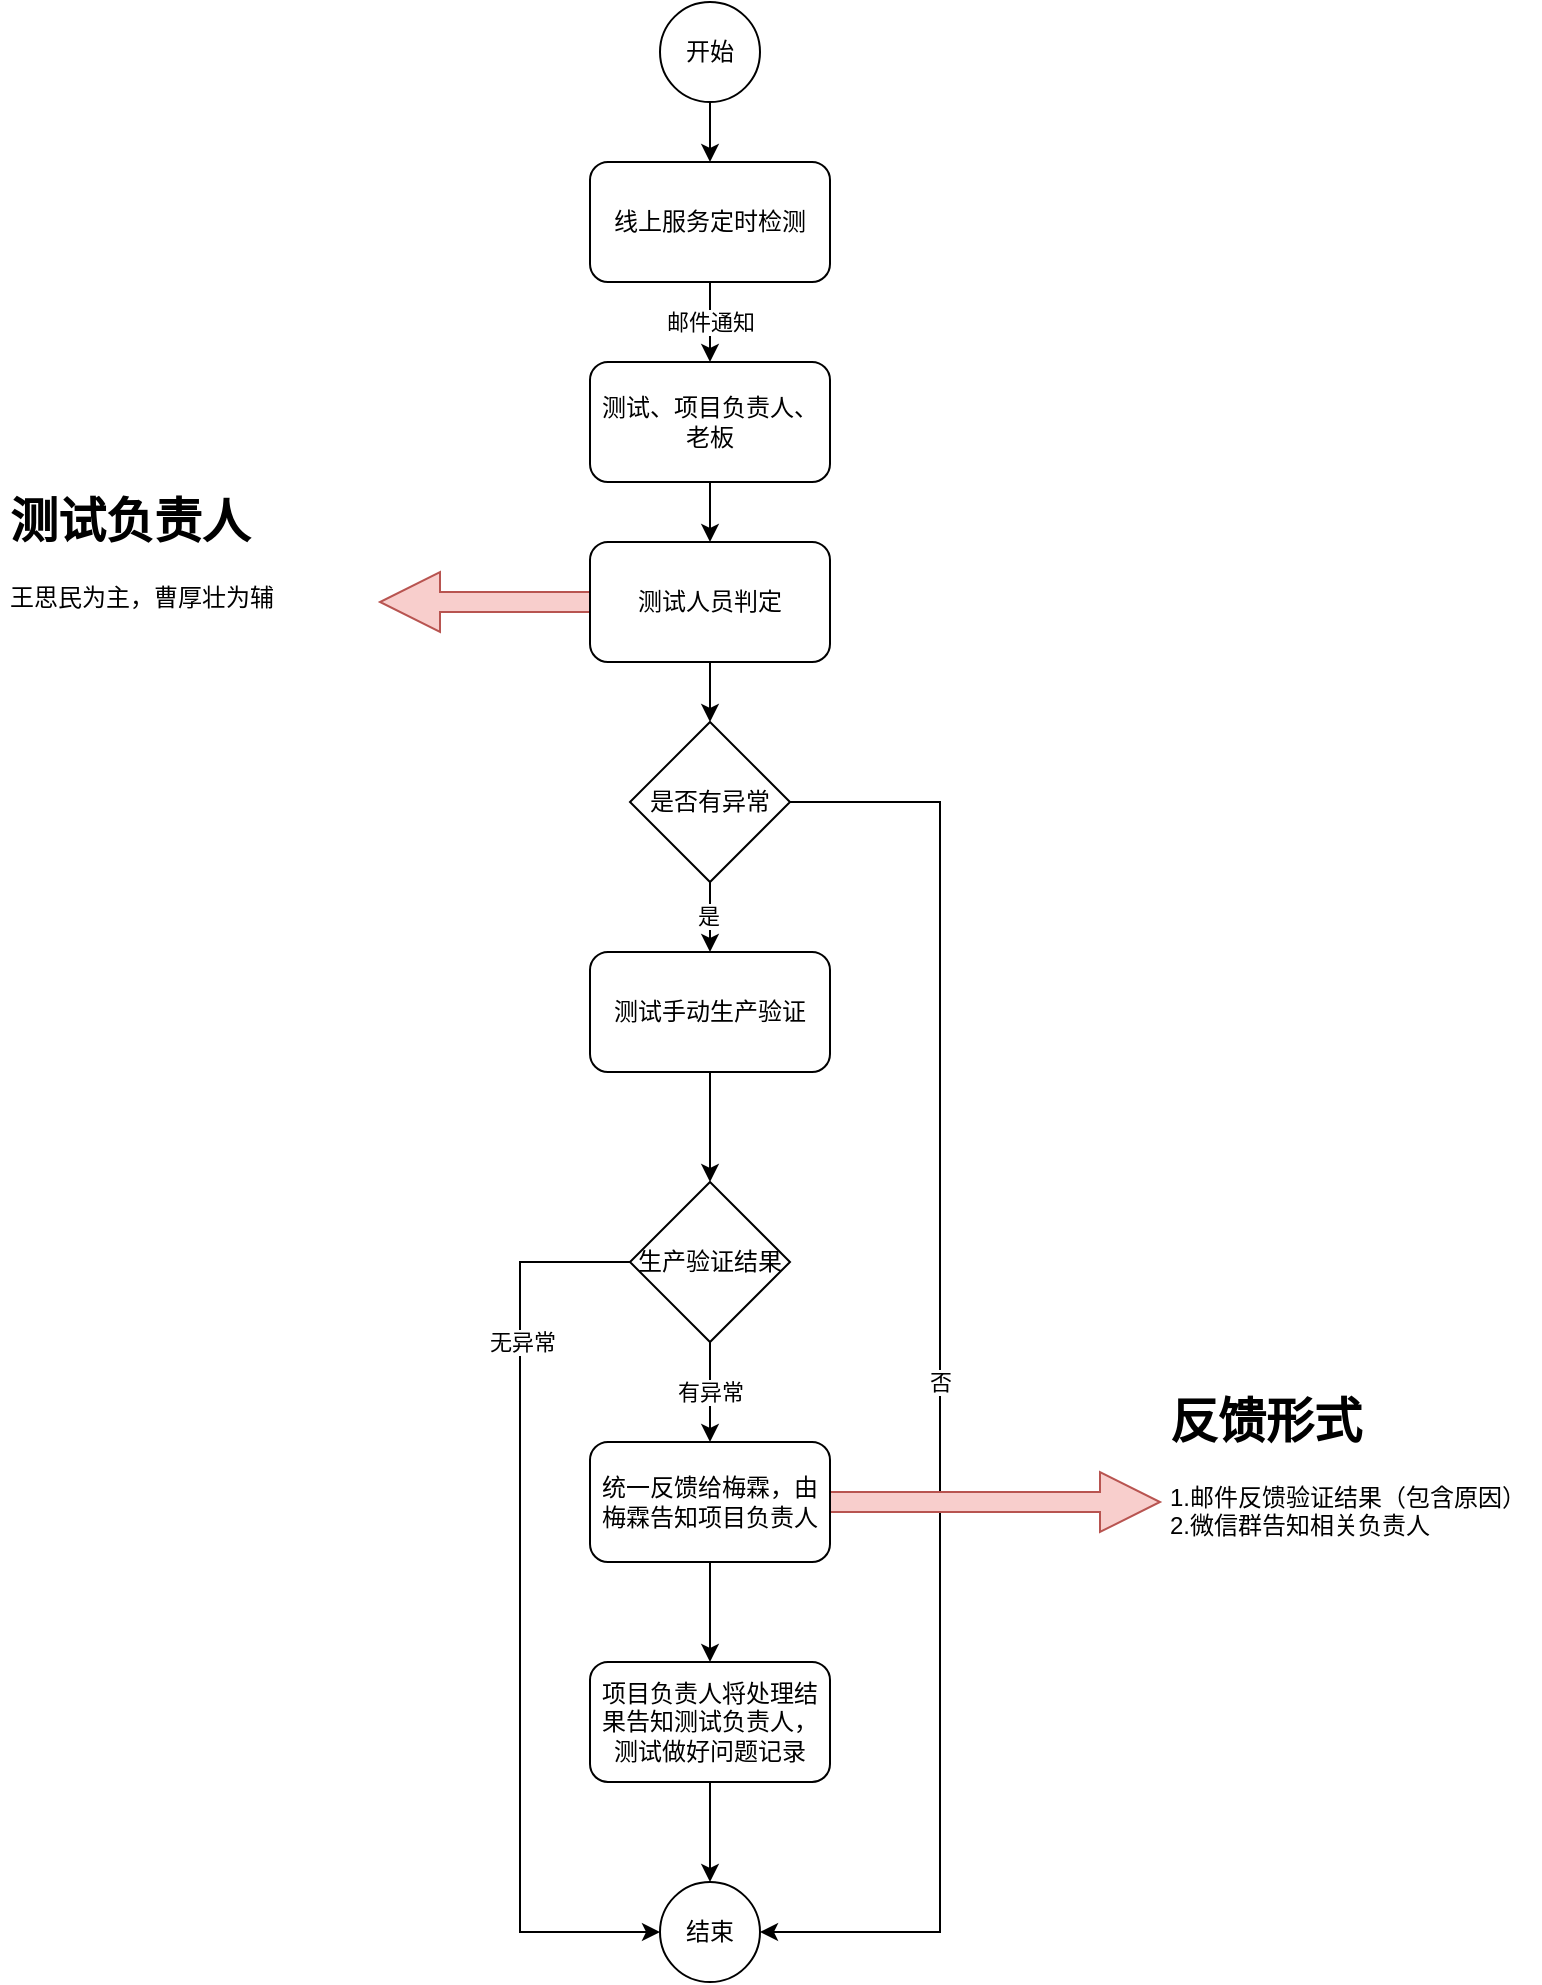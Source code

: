 <mxfile version="16.2.2" type="github">
  <diagram id="rv1kyUY3g4Th_ji0K8dO" name="第 1 页">
    <mxGraphModel dx="1422" dy="762" grid="1" gridSize="10" guides="1" tooltips="1" connect="1" arrows="1" fold="1" page="1" pageScale="1" pageWidth="827" pageHeight="1169" math="0" shadow="0">
      <root>
        <mxCell id="0" />
        <mxCell id="1" parent="0" />
        <mxCell id="2168gwuTDL6JD-4yshws-17" style="edgeStyle=orthogonalEdgeStyle;rounded=0;orthogonalLoop=1;jettySize=auto;html=1;entryX=0.5;entryY=0;entryDx=0;entryDy=0;" parent="1" source="2168gwuTDL6JD-4yshws-1" target="2168gwuTDL6JD-4yshws-2" edge="1">
          <mxGeometry relative="1" as="geometry" />
        </mxCell>
        <mxCell id="2168gwuTDL6JD-4yshws-1" value="开始" style="ellipse;whiteSpace=wrap;html=1;aspect=fixed;" parent="1" vertex="1">
          <mxGeometry x="430" y="80" width="50" height="50" as="geometry" />
        </mxCell>
        <mxCell id="2168gwuTDL6JD-4yshws-4" value="邮件通知" style="edgeStyle=orthogonalEdgeStyle;rounded=0;orthogonalLoop=1;jettySize=auto;html=1;" parent="1" source="2168gwuTDL6JD-4yshws-2" target="2168gwuTDL6JD-4yshws-3" edge="1">
          <mxGeometry relative="1" as="geometry" />
        </mxCell>
        <mxCell id="2168gwuTDL6JD-4yshws-2" value="线上服务定时检测" style="rounded=1;whiteSpace=wrap;html=1;" parent="1" vertex="1">
          <mxGeometry x="395" y="160" width="120" height="60" as="geometry" />
        </mxCell>
        <mxCell id="2168gwuTDL6JD-4yshws-6" style="edgeStyle=orthogonalEdgeStyle;rounded=0;orthogonalLoop=1;jettySize=auto;html=1;" parent="1" source="2168gwuTDL6JD-4yshws-3" target="2168gwuTDL6JD-4yshws-5" edge="1">
          <mxGeometry relative="1" as="geometry" />
        </mxCell>
        <mxCell id="2168gwuTDL6JD-4yshws-3" value="测试、项目负责人、老板" style="rounded=1;whiteSpace=wrap;html=1;" parent="1" vertex="1">
          <mxGeometry x="395" y="260" width="120" height="60" as="geometry" />
        </mxCell>
        <mxCell id="2168gwuTDL6JD-4yshws-9" style="edgeStyle=orthogonalEdgeStyle;rounded=0;orthogonalLoop=1;jettySize=auto;html=1;" parent="1" source="2168gwuTDL6JD-4yshws-5" target="2168gwuTDL6JD-4yshws-8" edge="1">
          <mxGeometry relative="1" as="geometry" />
        </mxCell>
        <mxCell id="tLMW1VhxKCeHnHLbe-m--4" style="edgeStyle=orthogonalEdgeStyle;shape=arrow;rounded=0;orthogonalLoop=1;jettySize=auto;html=1;fillColor=#f8cecc;strokeColor=#b85450;" edge="1" parent="1" source="2168gwuTDL6JD-4yshws-5" target="tLMW1VhxKCeHnHLbe-m--3">
          <mxGeometry relative="1" as="geometry" />
        </mxCell>
        <mxCell id="2168gwuTDL6JD-4yshws-5" value="测试人员判定" style="rounded=1;whiteSpace=wrap;html=1;" parent="1" vertex="1">
          <mxGeometry x="395" y="350" width="120" height="60" as="geometry" />
        </mxCell>
        <mxCell id="2168gwuTDL6JD-4yshws-11" value="否" style="edgeStyle=orthogonalEdgeStyle;rounded=0;orthogonalLoop=1;jettySize=auto;html=1;entryX=1;entryY=0.5;entryDx=0;entryDy=0;" parent="1" source="2168gwuTDL6JD-4yshws-8" target="2168gwuTDL6JD-4yshws-12" edge="1">
          <mxGeometry relative="1" as="geometry">
            <mxPoint x="570" y="600" as="targetPoint" />
            <Array as="points">
              <mxPoint x="570" y="480" />
              <mxPoint x="570" y="1045" />
            </Array>
          </mxGeometry>
        </mxCell>
        <mxCell id="2168gwuTDL6JD-4yshws-14" value="" style="edgeStyle=orthogonalEdgeStyle;rounded=0;orthogonalLoop=1;jettySize=auto;html=1;entryX=0.5;entryY=0;entryDx=0;entryDy=0;" parent="1" source="2168gwuTDL6JD-4yshws-8" target="2168gwuTDL6JD-4yshws-15" edge="1">
          <mxGeometry relative="1" as="geometry">
            <mxPoint x="455" y="730" as="targetPoint" />
          </mxGeometry>
        </mxCell>
        <mxCell id="2168gwuTDL6JD-4yshws-16" value="是" style="edgeLabel;html=1;align=center;verticalAlign=middle;resizable=0;points=[];" parent="2168gwuTDL6JD-4yshws-14" vertex="1" connectable="0">
          <mxGeometry x="-0.267" y="-1" relative="1" as="geometry">
            <mxPoint as="offset" />
          </mxGeometry>
        </mxCell>
        <mxCell id="2168gwuTDL6JD-4yshws-8" value="是否有异常" style="rhombus;whiteSpace=wrap;html=1;" parent="1" vertex="1">
          <mxGeometry x="415" y="440" width="80" height="80" as="geometry" />
        </mxCell>
        <mxCell id="2168gwuTDL6JD-4yshws-12" value="结束" style="ellipse;whiteSpace=wrap;html=1;aspect=fixed;" parent="1" vertex="1">
          <mxGeometry x="430" y="1020" width="50" height="50" as="geometry" />
        </mxCell>
        <mxCell id="2168gwuTDL6JD-4yshws-19" style="edgeStyle=orthogonalEdgeStyle;rounded=0;orthogonalLoop=1;jettySize=auto;html=1;entryX=0.5;entryY=0;entryDx=0;entryDy=0;" parent="1" source="2168gwuTDL6JD-4yshws-15" target="2168gwuTDL6JD-4yshws-18" edge="1">
          <mxGeometry relative="1" as="geometry" />
        </mxCell>
        <mxCell id="2168gwuTDL6JD-4yshws-15" value="测试手动生产验证" style="rounded=1;whiteSpace=wrap;html=1;" parent="1" vertex="1">
          <mxGeometry x="395" y="555" width="120" height="60" as="geometry" />
        </mxCell>
        <mxCell id="2168gwuTDL6JD-4yshws-20" style="edgeStyle=orthogonalEdgeStyle;rounded=0;orthogonalLoop=1;jettySize=auto;html=1;entryX=0;entryY=0.5;entryDx=0;entryDy=0;" parent="1" source="2168gwuTDL6JD-4yshws-18" target="2168gwuTDL6JD-4yshws-12" edge="1">
          <mxGeometry relative="1" as="geometry">
            <Array as="points">
              <mxPoint x="360" y="710" />
              <mxPoint x="360" y="1045" />
            </Array>
          </mxGeometry>
        </mxCell>
        <mxCell id="2168gwuTDL6JD-4yshws-23" value="无异常" style="edgeLabel;html=1;align=center;verticalAlign=middle;resizable=0;points=[];" parent="2168gwuTDL6JD-4yshws-20" vertex="1" connectable="0">
          <mxGeometry x="-0.586" y="1" relative="1" as="geometry">
            <mxPoint as="offset" />
          </mxGeometry>
        </mxCell>
        <mxCell id="2168gwuTDL6JD-4yshws-22" value="有异常" style="edgeStyle=orthogonalEdgeStyle;rounded=0;orthogonalLoop=1;jettySize=auto;html=1;entryX=0.5;entryY=0;entryDx=0;entryDy=0;" parent="1" source="2168gwuTDL6JD-4yshws-18" target="2168gwuTDL6JD-4yshws-21" edge="1">
          <mxGeometry relative="1" as="geometry" />
        </mxCell>
        <mxCell id="2168gwuTDL6JD-4yshws-18" value="生产验证结果" style="rhombus;whiteSpace=wrap;html=1;" parent="1" vertex="1">
          <mxGeometry x="415" y="670" width="80" height="80" as="geometry" />
        </mxCell>
        <mxCell id="tLMW1VhxKCeHnHLbe-m--2" style="edgeStyle=orthogonalEdgeStyle;rounded=0;orthogonalLoop=1;jettySize=auto;html=1;fillColor=#f8cecc;strokeColor=#b85450;shape=arrow;" edge="1" parent="1" source="2168gwuTDL6JD-4yshws-21" target="tLMW1VhxKCeHnHLbe-m--1">
          <mxGeometry relative="1" as="geometry" />
        </mxCell>
        <mxCell id="tLMW1VhxKCeHnHLbe-m--6" style="edgeStyle=orthogonalEdgeStyle;rounded=0;orthogonalLoop=1;jettySize=auto;html=1;" edge="1" parent="1" source="2168gwuTDL6JD-4yshws-21" target="tLMW1VhxKCeHnHLbe-m--5">
          <mxGeometry relative="1" as="geometry" />
        </mxCell>
        <mxCell id="2168gwuTDL6JD-4yshws-21" value="统一反馈给梅霖，由梅霖告知项目负责人" style="rounded=1;whiteSpace=wrap;html=1;" parent="1" vertex="1">
          <mxGeometry x="395" y="800" width="120" height="60" as="geometry" />
        </mxCell>
        <mxCell id="tLMW1VhxKCeHnHLbe-m--1" value="&lt;h1&gt;反馈形式&lt;/h1&gt;&lt;p&gt;1.邮件反馈验证结果（包含原因）&lt;br&gt;2.微信群告知相关负责人&lt;/p&gt;" style="text;html=1;strokeColor=none;fillColor=none;spacing=5;spacingTop=-20;whiteSpace=wrap;overflow=hidden;rounded=0;" vertex="1" parent="1">
          <mxGeometry x="680" y="770" width="190" height="120" as="geometry" />
        </mxCell>
        <mxCell id="tLMW1VhxKCeHnHLbe-m--3" value="&lt;h1&gt;测试负责人&lt;/h1&gt;&lt;p&gt;王思民为主，曹厚壮为辅&lt;/p&gt;" style="text;html=1;strokeColor=none;fillColor=none;spacing=5;spacingTop=-20;whiteSpace=wrap;overflow=hidden;rounded=0;" vertex="1" parent="1">
          <mxGeometry x="100" y="320" width="190" height="120" as="geometry" />
        </mxCell>
        <mxCell id="tLMW1VhxKCeHnHLbe-m--7" style="edgeStyle=orthogonalEdgeStyle;rounded=0;orthogonalLoop=1;jettySize=auto;html=1;" edge="1" parent="1" source="tLMW1VhxKCeHnHLbe-m--5" target="2168gwuTDL6JD-4yshws-12">
          <mxGeometry relative="1" as="geometry" />
        </mxCell>
        <mxCell id="tLMW1VhxKCeHnHLbe-m--5" value="项目负责人将处理结果告知测试负责人，测试做好问题记录" style="rounded=1;whiteSpace=wrap;html=1;" vertex="1" parent="1">
          <mxGeometry x="395" y="910" width="120" height="60" as="geometry" />
        </mxCell>
      </root>
    </mxGraphModel>
  </diagram>
</mxfile>
